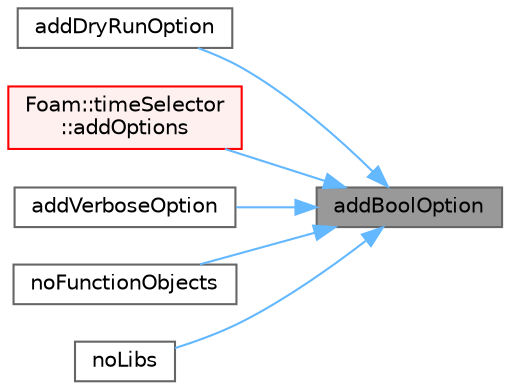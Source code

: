 digraph "addBoolOption"
{
 // LATEX_PDF_SIZE
  bgcolor="transparent";
  edge [fontname=Helvetica,fontsize=10,labelfontname=Helvetica,labelfontsize=10];
  node [fontname=Helvetica,fontsize=10,shape=box,height=0.2,width=0.4];
  rankdir="RL";
  Node1 [id="Node000001",label="addBoolOption",height=0.2,width=0.4,color="gray40", fillcolor="grey60", style="filled", fontcolor="black",tooltip=" "];
  Node1 -> Node2 [id="edge1_Node000001_Node000002",dir="back",color="steelblue1",style="solid",tooltip=" "];
  Node2 [id="Node000002",label="addDryRunOption",height=0.2,width=0.4,color="grey40", fillcolor="white", style="filled",URL="$classFoam_1_1argList.html#a92f00422487b43f7eef8fc2bd7344d5b",tooltip=" "];
  Node1 -> Node3 [id="edge2_Node000001_Node000003",dir="back",color="steelblue1",style="solid",tooltip=" "];
  Node3 [id="Node000003",label="Foam::timeSelector\l::addOptions",height=0.2,width=0.4,color="red", fillcolor="#FFF0F0", style="filled",URL="$classFoam_1_1timeSelector.html#a31c1a8888cbb272c4a519af132eab27d",tooltip=" "];
  Node1 -> Node5 [id="edge3_Node000001_Node000005",dir="back",color="steelblue1",style="solid",tooltip=" "];
  Node5 [id="Node000005",label="addVerboseOption",height=0.2,width=0.4,color="grey40", fillcolor="white", style="filled",URL="$classFoam_1_1argList.html#a280def7acd80887fcfade5af21020400",tooltip=" "];
  Node1 -> Node6 [id="edge4_Node000001_Node000006",dir="back",color="steelblue1",style="solid",tooltip=" "];
  Node6 [id="Node000006",label="noFunctionObjects",height=0.2,width=0.4,color="grey40", fillcolor="white", style="filled",URL="$classFoam_1_1argList.html#a12d1f60b5a3473e104e160599d590460",tooltip=" "];
  Node1 -> Node7 [id="edge5_Node000001_Node000007",dir="back",color="steelblue1",style="solid",tooltip=" "];
  Node7 [id="Node000007",label="noLibs",height=0.2,width=0.4,color="grey40", fillcolor="white", style="filled",URL="$classFoam_1_1argList.html#a43ed3c0cb76ccf90dd19def6fe2afda5",tooltip=" "];
}
